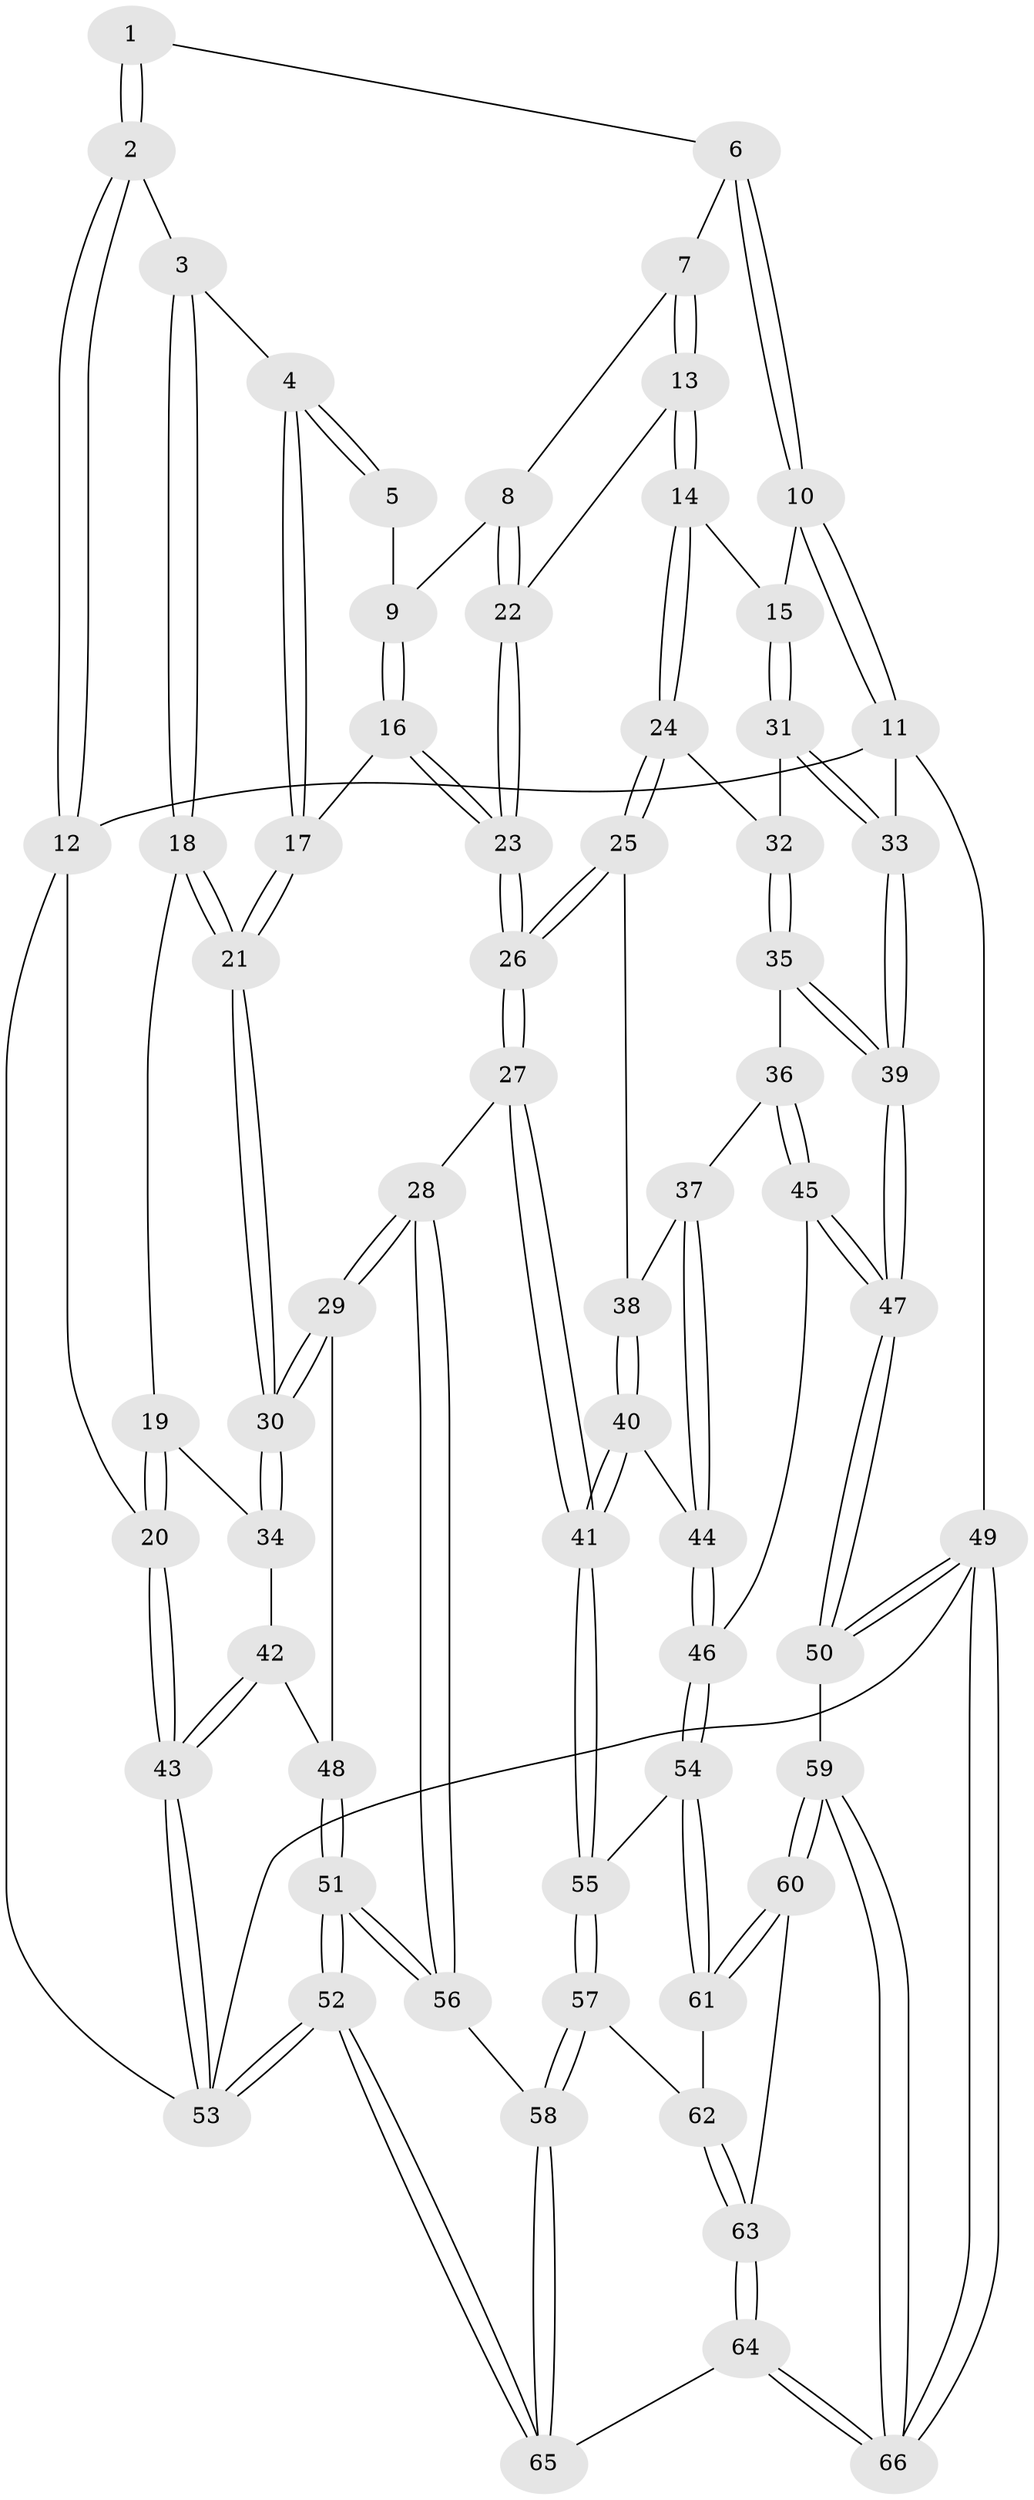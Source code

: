 // coarse degree distribution, {3: 0.07317073170731707, 6: 0.1951219512195122, 4: 0.4634146341463415, 5: 0.2682926829268293}
// Generated by graph-tools (version 1.1) at 2025/24/03/03/25 07:24:35]
// undirected, 66 vertices, 162 edges
graph export_dot {
graph [start="1"]
  node [color=gray90,style=filled];
  1 [pos="+0.5305142380687169+0"];
  2 [pos="+0+0"];
  3 [pos="+0.14123993343428443+0.034954139667855405"];
  4 [pos="+0.37584799446036105+0.09663280637369871"];
  5 [pos="+0.49990494244178213+0"];
  6 [pos="+0.6463953946644073+0"];
  7 [pos="+0.6476167607926455+0"];
  8 [pos="+0.6272864675728711+0.16230437688999733"];
  9 [pos="+0.5150239183472861+0.11574662716645809"];
  10 [pos="+1+0"];
  11 [pos="+1+0"];
  12 [pos="+0+0"];
  13 [pos="+0.7471466997382253+0.22083710494119352"];
  14 [pos="+0.7555090725423712+0.2234251183060744"];
  15 [pos="+0.8234202989820961+0.20911312725398865"];
  16 [pos="+0.5062627600472636+0.17767606837246414"];
  17 [pos="+0.37064901363790775+0.20274013634149293"];
  18 [pos="+0.18014074074195946+0.26332765372733186"];
  19 [pos="+0.017615122136950476+0.28018192780112555"];
  20 [pos="+0+0.27318151592456397"];
  21 [pos="+0.2900602290411473+0.35191211402491196"];
  22 [pos="+0.6300231463574337+0.21152453855174821"];
  23 [pos="+0.5939720348447832+0.24177537153148226"];
  24 [pos="+0.7214862393959102+0.3517857542814104"];
  25 [pos="+0.678651317522309+0.39748209408591956"];
  26 [pos="+0.5428622631128165+0.4010360502120444"];
  27 [pos="+0.46244861639365176+0.4626446414308933"];
  28 [pos="+0.3462175557706574+0.4508270849954566"];
  29 [pos="+0.33696355443049+0.4407351486753266"];
  30 [pos="+0.30515374876582724+0.39300129180701876"];
  31 [pos="+0.8675333542451428+0.2674228917142797"];
  32 [pos="+0.8605614674587448+0.35758974673139454"];
  33 [pos="+1+0.2670619557603424"];
  34 [pos="+0.06157713805440752+0.4490354062495389"];
  35 [pos="+0.8804555744245812+0.4241110005260001"];
  36 [pos="+0.8634702161778829+0.4485258592787609"];
  37 [pos="+0.841789675464008+0.4562662521800955"];
  38 [pos="+0.7088588998437884+0.4214718315830458"];
  39 [pos="+1+0.4083267139748811"];
  40 [pos="+0.732061318637221+0.5613811285215915"];
  41 [pos="+0.5707433314386827+0.6007938356070341"];
  42 [pos="+0+0.48595088695419875"];
  43 [pos="+0+0.4664692302617514"];
  44 [pos="+0.7590123502861935+0.5663313400572804"];
  45 [pos="+0.9333879482432297+0.6277531125166169"];
  46 [pos="+0.840994538083841+0.6737526324822573"];
  47 [pos="+1+0.6488972402344926"];
  48 [pos="+0.0638782334439353+0.5535703846431338"];
  49 [pos="+1+1"];
  50 [pos="+1+0.7786561131076934"];
  51 [pos="+0.0806960077661438+0.8755233288723352"];
  52 [pos="+0+1"];
  53 [pos="+0+1"];
  54 [pos="+0.8406754128756593+0.6743565050965625"];
  55 [pos="+0.5841030742448052+0.671472818202798"];
  56 [pos="+0.263568408074999+0.6777810293508827"];
  57 [pos="+0.5811899976064736+0.7204552222654056"];
  58 [pos="+0.5074636547295308+0.8026060276124739"];
  59 [pos="+0.8814620168964706+0.8710549864024811"];
  60 [pos="+0.8452524043462228+0.8458290547049847"];
  61 [pos="+0.8296166384362765+0.7301414507154627"];
  62 [pos="+0.6332868951893622+0.7549560431084114"];
  63 [pos="+0.72555107407771+0.8813884062133942"];
  64 [pos="+0.5670419192977153+1"];
  65 [pos="+0.4562993566767319+1"];
  66 [pos="+0.8917004602424121+1"];
  1 -- 2;
  1 -- 2;
  1 -- 6;
  2 -- 3;
  2 -- 12;
  2 -- 12;
  3 -- 4;
  3 -- 18;
  3 -- 18;
  4 -- 5;
  4 -- 5;
  4 -- 17;
  4 -- 17;
  5 -- 9;
  6 -- 7;
  6 -- 10;
  6 -- 10;
  7 -- 8;
  7 -- 13;
  7 -- 13;
  8 -- 9;
  8 -- 22;
  8 -- 22;
  9 -- 16;
  9 -- 16;
  10 -- 11;
  10 -- 11;
  10 -- 15;
  11 -- 12;
  11 -- 33;
  11 -- 49;
  12 -- 20;
  12 -- 53;
  13 -- 14;
  13 -- 14;
  13 -- 22;
  14 -- 15;
  14 -- 24;
  14 -- 24;
  15 -- 31;
  15 -- 31;
  16 -- 17;
  16 -- 23;
  16 -- 23;
  17 -- 21;
  17 -- 21;
  18 -- 19;
  18 -- 21;
  18 -- 21;
  19 -- 20;
  19 -- 20;
  19 -- 34;
  20 -- 43;
  20 -- 43;
  21 -- 30;
  21 -- 30;
  22 -- 23;
  22 -- 23;
  23 -- 26;
  23 -- 26;
  24 -- 25;
  24 -- 25;
  24 -- 32;
  25 -- 26;
  25 -- 26;
  25 -- 38;
  26 -- 27;
  26 -- 27;
  27 -- 28;
  27 -- 41;
  27 -- 41;
  28 -- 29;
  28 -- 29;
  28 -- 56;
  28 -- 56;
  29 -- 30;
  29 -- 30;
  29 -- 48;
  30 -- 34;
  30 -- 34;
  31 -- 32;
  31 -- 33;
  31 -- 33;
  32 -- 35;
  32 -- 35;
  33 -- 39;
  33 -- 39;
  34 -- 42;
  35 -- 36;
  35 -- 39;
  35 -- 39;
  36 -- 37;
  36 -- 45;
  36 -- 45;
  37 -- 38;
  37 -- 44;
  37 -- 44;
  38 -- 40;
  38 -- 40;
  39 -- 47;
  39 -- 47;
  40 -- 41;
  40 -- 41;
  40 -- 44;
  41 -- 55;
  41 -- 55;
  42 -- 43;
  42 -- 43;
  42 -- 48;
  43 -- 53;
  43 -- 53;
  44 -- 46;
  44 -- 46;
  45 -- 46;
  45 -- 47;
  45 -- 47;
  46 -- 54;
  46 -- 54;
  47 -- 50;
  47 -- 50;
  48 -- 51;
  48 -- 51;
  49 -- 50;
  49 -- 50;
  49 -- 66;
  49 -- 66;
  49 -- 53;
  50 -- 59;
  51 -- 52;
  51 -- 52;
  51 -- 56;
  51 -- 56;
  52 -- 53;
  52 -- 53;
  52 -- 65;
  52 -- 65;
  54 -- 55;
  54 -- 61;
  54 -- 61;
  55 -- 57;
  55 -- 57;
  56 -- 58;
  57 -- 58;
  57 -- 58;
  57 -- 62;
  58 -- 65;
  58 -- 65;
  59 -- 60;
  59 -- 60;
  59 -- 66;
  59 -- 66;
  60 -- 61;
  60 -- 61;
  60 -- 63;
  61 -- 62;
  62 -- 63;
  62 -- 63;
  63 -- 64;
  63 -- 64;
  64 -- 65;
  64 -- 66;
  64 -- 66;
}
